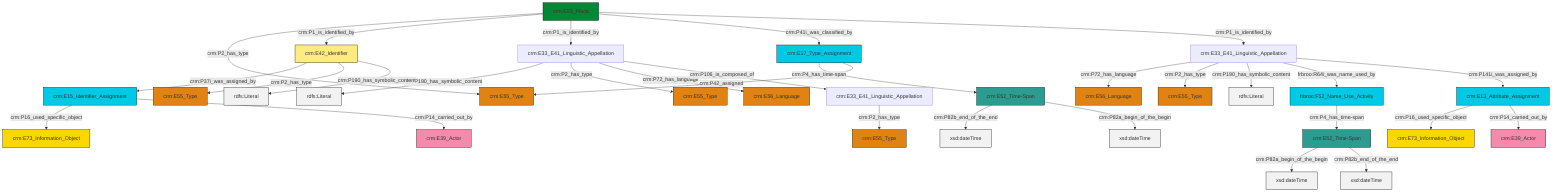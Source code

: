 graph TD
classDef Literal fill:#f2f2f2,stroke:#000000;
classDef CRM_Entity fill:#FFFFFF,stroke:#000000;
classDef Temporal_Entity fill:#00C9E6, stroke:#000000;
classDef Type fill:#E18312, stroke:#000000;
classDef Time-Span fill:#2C9C91, stroke:#000000;
classDef Appellation fill:#FFEB7F, stroke:#000000;
classDef Place fill:#008836, stroke:#000000;
classDef Persistent_Item fill:#B266B2, stroke:#000000;
classDef Conceptual_Object fill:#FFD700, stroke:#000000;
classDef Physical_Thing fill:#D2B48C, stroke:#000000;
classDef Actor fill:#f58aad, stroke:#000000;
classDef PC_Classes fill:#4ce600, stroke:#000000;
classDef Multi fill:#cccccc,stroke:#000000;

2["crm:E42_Identifier"]:::Appellation -->|crm:P37i_was_assigned_by| 0["crm:E15_Identifier_Assignment"]:::Temporal_Entity
6["crm:E52_Time-Span"]:::Time-Span -->|crm:P82b_end_of_the_end| 7[xsd:dateTime]:::Literal
12["crm:E53_Place"]:::Place -->|crm:P2_has_type| 13["crm:E55_Type"]:::Type
16["crm:E33_E41_Linguistic_Appellation"]:::Default -->|crm:P190_has_symbolic_content| 17[rdfs:Literal]:::Literal
0["crm:E15_Identifier_Assignment"]:::Temporal_Entity -->|crm:P16_used_specific_object| 21["crm:E73_Information_Object"]:::Conceptual_Object
16["crm:E33_E41_Linguistic_Appellation"]:::Default -->|crm:P2_has_type| 10["crm:E55_Type"]:::Type
12["crm:E53_Place"]:::Place -->|crm:P1_is_identified_by| 2["crm:E42_Identifier"]:::Appellation
23["crm:E33_E41_Linguistic_Appellation"]:::Default -->|crm:P72_has_language| 4["crm:E56_Language"]:::Type
0["crm:E15_Identifier_Assignment"]:::Temporal_Entity -->|crm:P14_carried_out_by| 27["crm:E39_Actor"]:::Actor
12["crm:E53_Place"]:::Place -->|crm:P1_is_identified_by| 16["crm:E33_E41_Linguistic_Appellation"]:::Default
2["crm:E42_Identifier"]:::Appellation -->|crm:P2_has_type| 32["crm:E55_Type"]:::Type
6["crm:E52_Time-Span"]:::Time-Span -->|crm:P82a_begin_of_the_begin| 33[xsd:dateTime]:::Literal
36["crm:E17_Type_Assignment"]:::Temporal_Entity -->|crm:P4_has_time-span| 6["crm:E52_Time-Span"]:::Time-Span
14["crm:E33_E41_Linguistic_Appellation"]:::Default -->|crm:P2_has_type| 39["crm:E55_Type"]:::Type
36["crm:E17_Type_Assignment"]:::Temporal_Entity -->|crm:P42_assigned| 13["crm:E55_Type"]:::Type
23["crm:E33_E41_Linguistic_Appellation"]:::Default -->|crm:P2_has_type| 19["crm:E55_Type"]:::Type
23["crm:E33_E41_Linguistic_Appellation"]:::Default -->|crm:P190_has_symbolic_content| 42[rdfs:Literal]:::Literal
37["crm:E52_Time-Span"]:::Time-Span -->|crm:P82a_begin_of_the_begin| 43[xsd:dateTime]:::Literal
23["crm:E33_E41_Linguistic_Appellation"]:::Default -->|frbroo:R64i_was_name_used_by| 44["frbroo:F52_Name_Use_Activity"]:::Temporal_Entity
16["crm:E33_E41_Linguistic_Appellation"]:::Default -->|crm:P72_has_language| 8["crm:E56_Language"]:::Type
16["crm:E33_E41_Linguistic_Appellation"]:::Default -->|crm:P106_is_composed_of| 14["crm:E33_E41_Linguistic_Appellation"]:::Default
12["crm:E53_Place"]:::Place -->|crm:P41i_was_classified_by| 36["crm:E17_Type_Assignment"]:::Temporal_Entity
34["crm:E13_Attribute_Assignment"]:::Temporal_Entity -->|crm:P16_used_specific_object| 29["crm:E73_Information_Object"]:::Conceptual_Object
23["crm:E33_E41_Linguistic_Appellation"]:::Default -->|crm:P141i_was_assigned_by| 34["crm:E13_Attribute_Assignment"]:::Temporal_Entity
2["crm:E42_Identifier"]:::Appellation -->|crm:P190_has_symbolic_content| 49[rdfs:Literal]:::Literal
12["crm:E53_Place"]:::Place -->|crm:P1_is_identified_by| 23["crm:E33_E41_Linguistic_Appellation"]:::Default
44["frbroo:F52_Name_Use_Activity"]:::Temporal_Entity -->|crm:P4_has_time-span| 37["crm:E52_Time-Span"]:::Time-Span
37["crm:E52_Time-Span"]:::Time-Span -->|crm:P82b_end_of_the_end| 52[xsd:dateTime]:::Literal
34["crm:E13_Attribute_Assignment"]:::Temporal_Entity -->|crm:P14_carried_out_by| 25["crm:E39_Actor"]:::Actor